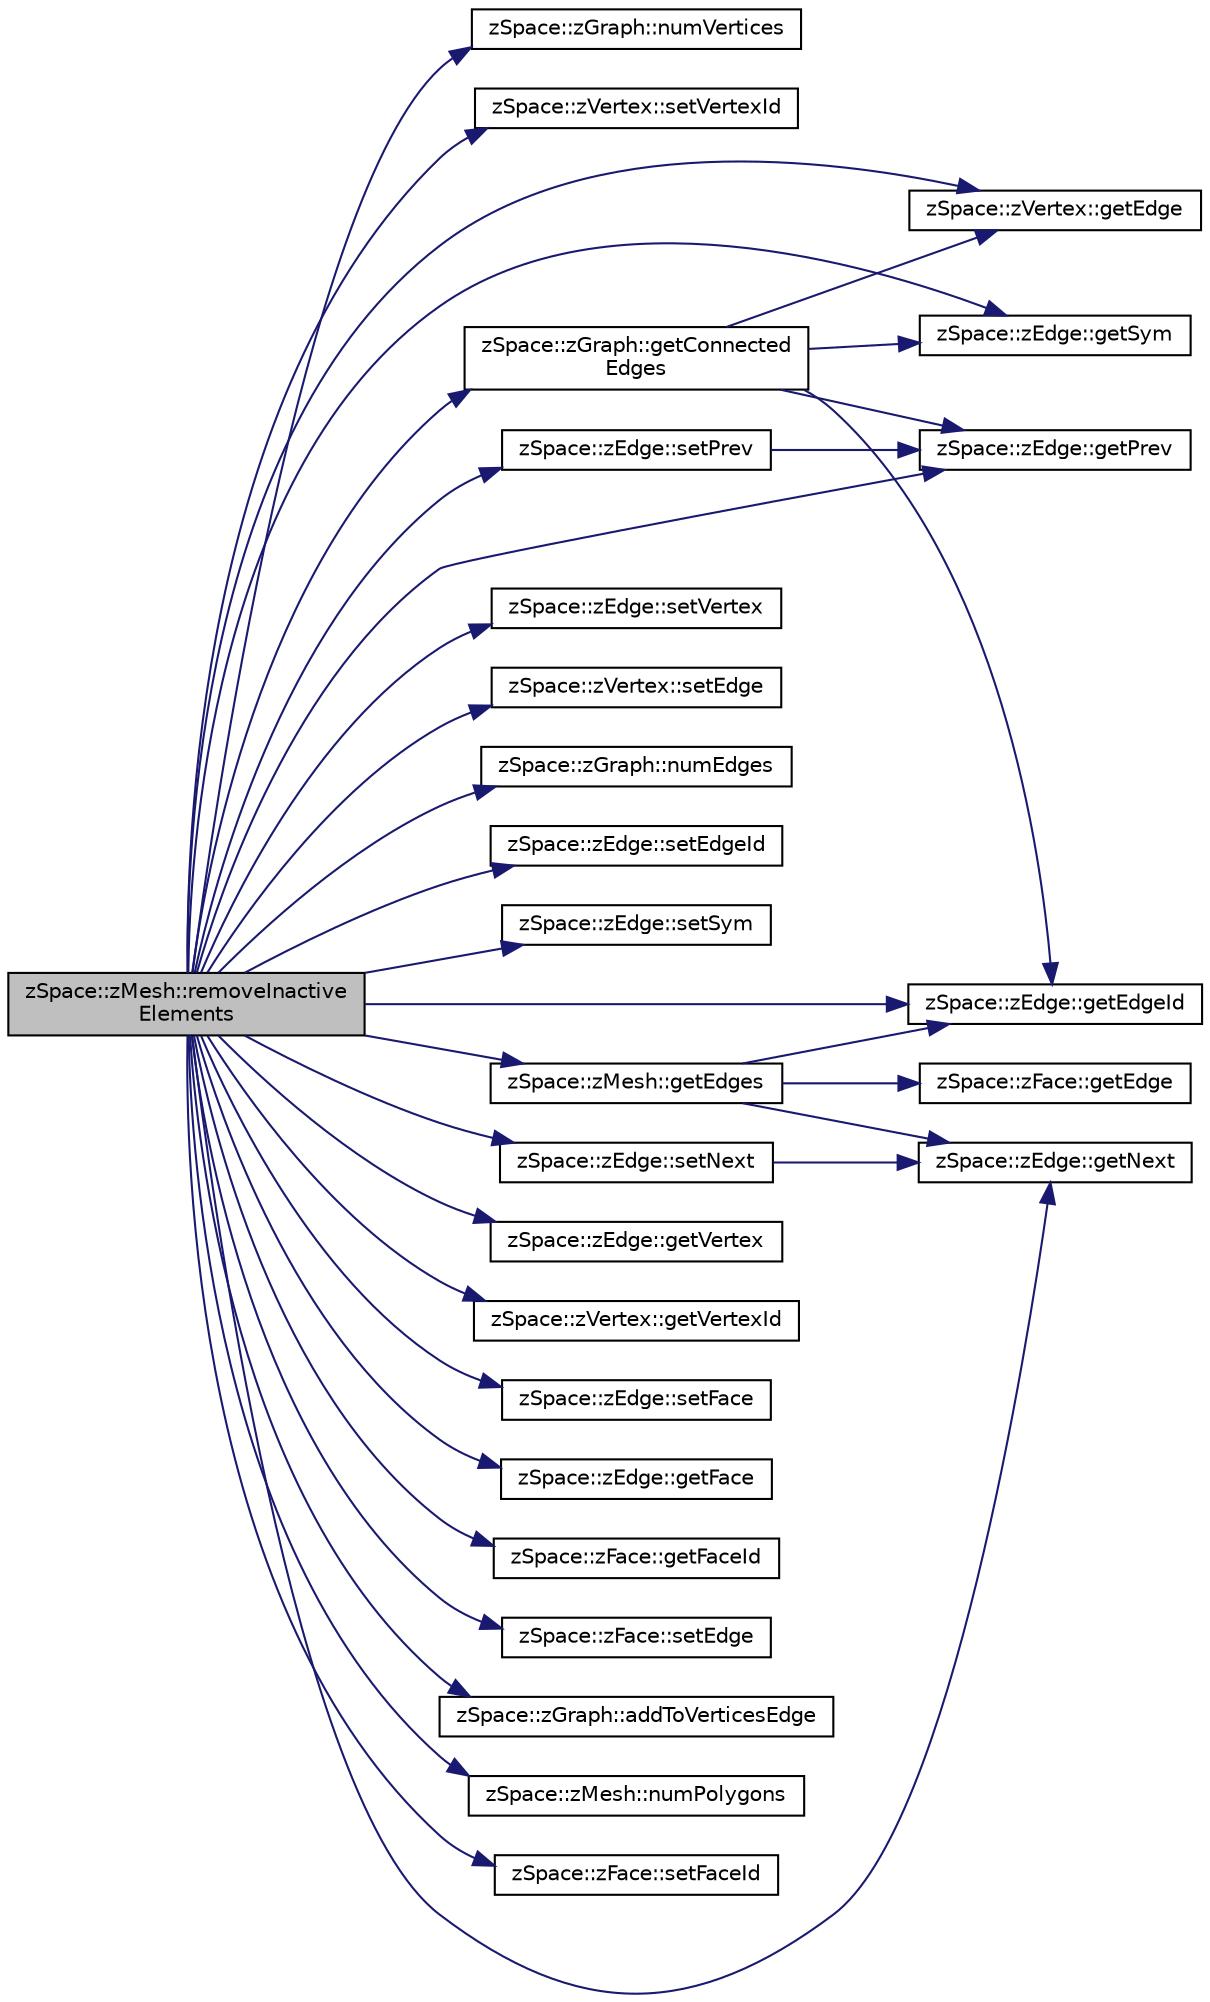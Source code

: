 digraph "zSpace::zMesh::removeInactiveElements"
{
 // LATEX_PDF_SIZE
  edge [fontname="Helvetica",fontsize="10",labelfontname="Helvetica",labelfontsize="10"];
  node [fontname="Helvetica",fontsize="10",shape=record];
  rankdir="LR";
  Node487 [label="zSpace::zMesh::removeInactive\lElements",height=0.2,width=0.4,color="black", fillcolor="grey75", style="filled", fontcolor="black",tooltip="This method removes inactive elements from the array connected with the input type."];
  Node487 -> Node488 [color="midnightblue",fontsize="10",style="solid",fontname="Helvetica"];
  Node488 [label="zSpace::zGraph::numVertices",height=0.2,width=0.4,color="black", fillcolor="white", style="filled",URL="$classz_space_1_1z_graph.html#a32a9a23b93c41033485543e0768e7f6a",tooltip="This method returns the number of vertices in the graph or mesh."];
  Node487 -> Node489 [color="midnightblue",fontsize="10",style="solid",fontname="Helvetica"];
  Node489 [label="zSpace::zVertex::setVertexId",height=0.2,width=0.4,color="black", fillcolor="white", style="filled",URL="$classz_space_1_1z_vertex.html#acdc6ae4132453c803268949dcc104df1",tooltip="This method sets the vertexId of current zVertex to the the input value."];
  Node487 -> Node490 [color="midnightblue",fontsize="10",style="solid",fontname="Helvetica"];
  Node490 [label="zSpace::zGraph::getConnected\lEdges",height=0.2,width=0.4,color="black", fillcolor="white", style="filled",URL="$classz_space_1_1z_graph.html#ab623e9a3bfc70e1f140b911cb0645bd2",tooltip="This method gets the edges connected to input zVertex or zEdge."];
  Node490 -> Node491 [color="midnightblue",fontsize="10",style="solid",fontname="Helvetica"];
  Node491 [label="zSpace::zVertex::getEdge",height=0.2,width=0.4,color="black", fillcolor="white", style="filled",URL="$classz_space_1_1z_vertex.html#a7d187864963f642666b8c3bcfecee6e9",tooltip="This method returns the associated edge of current zVertex."];
  Node490 -> Node492 [color="midnightblue",fontsize="10",style="solid",fontname="Helvetica"];
  Node492 [label="zSpace::zEdge::getEdgeId",height=0.2,width=0.4,color="black", fillcolor="white", style="filled",URL="$classz_space_1_1z_edge.html#acd6947ccba055fa6c31d6d386fe68e12",tooltip="This method returns the edgeId of current zEdge."];
  Node490 -> Node493 [color="midnightblue",fontsize="10",style="solid",fontname="Helvetica"];
  Node493 [label="zSpace::zEdge::getPrev",height=0.2,width=0.4,color="black", fillcolor="white", style="filled",URL="$classz_space_1_1z_edge.html#a01d9d153f7c5ec381474e815384f7d30",tooltip="This method returns the previous edge of current zEdge."];
  Node490 -> Node494 [color="midnightblue",fontsize="10",style="solid",fontname="Helvetica"];
  Node494 [label="zSpace::zEdge::getSym",height=0.2,width=0.4,color="black", fillcolor="white", style="filled",URL="$classz_space_1_1z_edge.html#a461679ac74cc371ad32e94092848f536",tooltip="This method returns the symmetry edge of current zEdge."];
  Node487 -> Node494 [color="midnightblue",fontsize="10",style="solid",fontname="Helvetica"];
  Node487 -> Node495 [color="midnightblue",fontsize="10",style="solid",fontname="Helvetica"];
  Node495 [label="zSpace::zEdge::setVertex",height=0.2,width=0.4,color="black", fillcolor="white", style="filled",URL="$classz_space_1_1z_edge.html#a93530eb3a1da2c02225f30e011db6b7f",tooltip="This method sets the vertex pointed to by the current zEdge to the the input zVertex."];
  Node487 -> Node496 [color="midnightblue",fontsize="10",style="solid",fontname="Helvetica"];
  Node496 [label="zSpace::zVertex::setEdge",height=0.2,width=0.4,color="black", fillcolor="white", style="filled",URL="$classz_space_1_1z_vertex.html#a5fdd172f3ae9dcb71b720574f05ca037",tooltip="This method sets the associated edge of current zVertex to the the input edge."];
  Node487 -> Node491 [color="midnightblue",fontsize="10",style="solid",fontname="Helvetica"];
  Node487 -> Node492 [color="midnightblue",fontsize="10",style="solid",fontname="Helvetica"];
  Node487 -> Node497 [color="midnightblue",fontsize="10",style="solid",fontname="Helvetica"];
  Node497 [label="zSpace::zGraph::numEdges",height=0.2,width=0.4,color="black", fillcolor="white", style="filled",URL="$classz_space_1_1z_graph.html#a0c062c1592a7264cbf11f652edb25f92",tooltip="This method returns the number of half edges in the graph or mesh."];
  Node487 -> Node498 [color="midnightblue",fontsize="10",style="solid",fontname="Helvetica"];
  Node498 [label="zSpace::zEdge::setEdgeId",height=0.2,width=0.4,color="black", fillcolor="white", style="filled",URL="$classz_space_1_1z_edge.html#a3569f2c4f69d82e27db48867a064d40f",tooltip="This method sets the edgeId of current zEdge to the the input value."];
  Node487 -> Node499 [color="midnightblue",fontsize="10",style="solid",fontname="Helvetica"];
  Node499 [label="zSpace::zEdge::setSym",height=0.2,width=0.4,color="black", fillcolor="white", style="filled",URL="$classz_space_1_1z_edge.html#a7d1c8dcd2272dff68a7f38a3326e8a7d",tooltip="This method sets the symmetry edge of current zEdge to the the input edge."];
  Node487 -> Node500 [color="midnightblue",fontsize="10",style="solid",fontname="Helvetica"];
  Node500 [label="zSpace::zEdge::setNext",height=0.2,width=0.4,color="black", fillcolor="white", style="filled",URL="$classz_space_1_1z_edge.html#a5998712a83b56abd65880f3125f0d3c9",tooltip="This method sets the next edge of current zEdge to the the input edge."];
  Node500 -> Node501 [color="midnightblue",fontsize="10",style="solid",fontname="Helvetica"];
  Node501 [label="zSpace::zEdge::getNext",height=0.2,width=0.4,color="black", fillcolor="white", style="filled",URL="$classz_space_1_1z_edge.html#a3bce594c06fc4450ce8af3c0b98e2ae3",tooltip="This method returns the next edge of current zEdge."];
  Node487 -> Node501 [color="midnightblue",fontsize="10",style="solid",fontname="Helvetica"];
  Node487 -> Node502 [color="midnightblue",fontsize="10",style="solid",fontname="Helvetica"];
  Node502 [label="zSpace::zEdge::setPrev",height=0.2,width=0.4,color="black", fillcolor="white", style="filled",URL="$classz_space_1_1z_edge.html#af97abc7295676b01bc278123c86ba0b9",tooltip="This method sets the previous edge of current zEdge to the the input edge."];
  Node502 -> Node493 [color="midnightblue",fontsize="10",style="solid",fontname="Helvetica"];
  Node487 -> Node493 [color="midnightblue",fontsize="10",style="solid",fontname="Helvetica"];
  Node487 -> Node503 [color="midnightblue",fontsize="10",style="solid",fontname="Helvetica"];
  Node503 [label="zSpace::zEdge::getVertex",height=0.2,width=0.4,color="black", fillcolor="white", style="filled",URL="$classz_space_1_1z_edge.html#a07c082aa54f78145fdcd5e5e4bb889f1",tooltip="This method returns the vertex pointed to by the current zEdge."];
  Node487 -> Node504 [color="midnightblue",fontsize="10",style="solid",fontname="Helvetica"];
  Node504 [label="zSpace::zVertex::getVertexId",height=0.2,width=0.4,color="black", fillcolor="white", style="filled",URL="$classz_space_1_1z_vertex.html#ae6637ab378719b6c68c8237777fd065e",tooltip="This method returns the vertexId of current zVertex."];
  Node487 -> Node505 [color="midnightblue",fontsize="10",style="solid",fontname="Helvetica"];
  Node505 [label="zSpace::zEdge::setFace",height=0.2,width=0.4,color="black", fillcolor="white", style="filled",URL="$classz_space_1_1z_edge.html#a7e75a5d8239e9ffc5e5f3104db769519",tooltip="This method sets the face pointed to by the current zEdge to the the input zFace."];
  Node487 -> Node506 [color="midnightblue",fontsize="10",style="solid",fontname="Helvetica"];
  Node506 [label="zSpace::zEdge::getFace",height=0.2,width=0.4,color="black", fillcolor="white", style="filled",URL="$classz_space_1_1z_edge.html#a5646e5bc6a828a39ea287c3c78cfefc9",tooltip="This method returns the face pointed to by the current zEdge."];
  Node487 -> Node507 [color="midnightblue",fontsize="10",style="solid",fontname="Helvetica"];
  Node507 [label="zSpace::zFace::getFaceId",height=0.2,width=0.4,color="black", fillcolor="white", style="filled",URL="$classz_space_1_1z_face.html#a117849660e4f7f800a8562a61964c8e9",tooltip="This method returns the faceId of current zFace."];
  Node487 -> Node508 [color="midnightblue",fontsize="10",style="solid",fontname="Helvetica"];
  Node508 [label="zSpace::zFace::setEdge",height=0.2,width=0.4,color="black", fillcolor="white", style="filled",URL="$classz_space_1_1z_face.html#a3701746b7939f7e780ed042bad050ad7",tooltip="This method sets the associated edge of current zFace to the the input edge."];
  Node487 -> Node509 [color="midnightblue",fontsize="10",style="solid",fontname="Helvetica"];
  Node509 [label="zSpace::zGraph::addToVerticesEdge",height=0.2,width=0.4,color="black", fillcolor="white", style="filled",URL="$classz_space_1_1z_graph.html#a2fc8a067026f05b77331a484827d7db9",tooltip="This method adds both the half-edges given by input vertex indices to the VerticesEdge Map."];
  Node487 -> Node510 [color="midnightblue",fontsize="10",style="solid",fontname="Helvetica"];
  Node510 [label="zSpace::zMesh::numPolygons",height=0.2,width=0.4,color="black", fillcolor="white", style="filled",URL="$classz_space_1_1z_mesh.html#a495dcfd61cc83ad601179a0696f23225",tooltip="This method returns the number of polygons in the mesh."];
  Node487 -> Node511 [color="midnightblue",fontsize="10",style="solid",fontname="Helvetica"];
  Node511 [label="zSpace::zFace::setFaceId",height=0.2,width=0.4,color="black", fillcolor="white", style="filled",URL="$classz_space_1_1z_face.html#a86c38a1ccc49701e0f35eb2c64a13b8a",tooltip="This method sets the faceId of current zFace to the the input value."];
  Node487 -> Node512 [color="midnightblue",fontsize="10",style="solid",fontname="Helvetica"];
  Node512 [label="zSpace::zMesh::getEdges",height=0.2,width=0.4,color="black", fillcolor="white", style="filled",URL="$classz_space_1_1z_mesh.html#aa705d823873a948a1b62723f24a921b2",tooltip="This method gets the edges of a zFace."];
  Node512 -> Node513 [color="midnightblue",fontsize="10",style="solid",fontname="Helvetica"];
  Node513 [label="zSpace::zFace::getEdge",height=0.2,width=0.4,color="black", fillcolor="white", style="filled",URL="$classz_space_1_1z_face.html#a69a14a515b179226aad1cbc3d7663163",tooltip="This method returns the associated edge of current zFace."];
  Node512 -> Node492 [color="midnightblue",fontsize="10",style="solid",fontname="Helvetica"];
  Node512 -> Node501 [color="midnightblue",fontsize="10",style="solid",fontname="Helvetica"];
}
